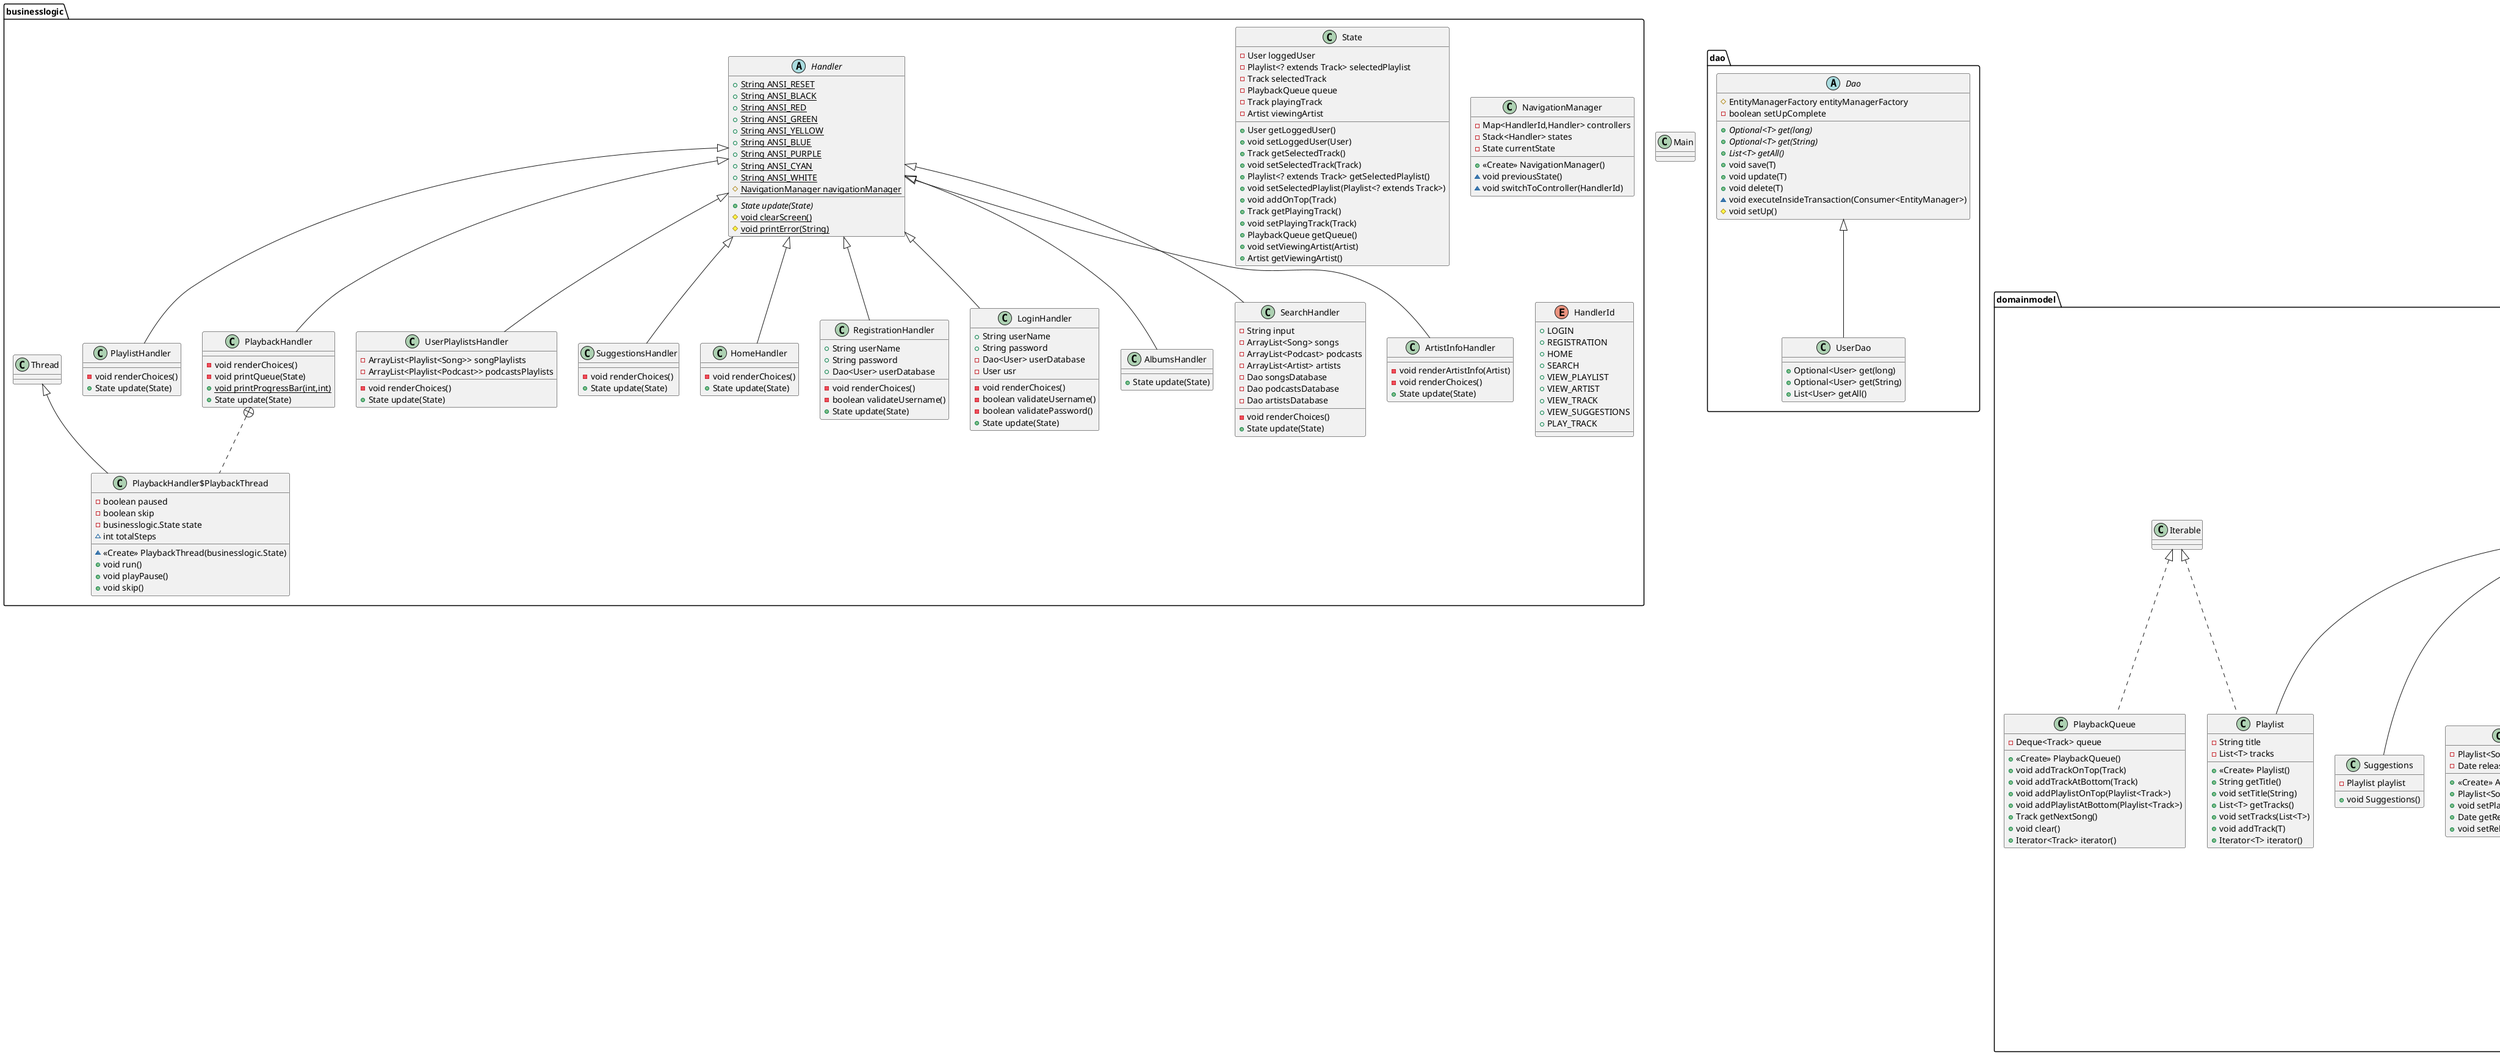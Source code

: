 @startuml
class dao.UserDao {
+ Optional<User> get(long)
+ Optional<User> get(String)
+ List<User> getAll()
}

class businesslogic.PlaylistHandler {
- void renderChoices()
+ State update(State)
}

class domainmodel.types.DurationConverter {
+ Long convertToDatabaseColumn(Duration)
+ Duration convertToEntityAttribute(Long)
}

class Main {
}
class domainmodel.Suggestions {
- Playlist playlist
+ void Suggestions()
}


class domainmodel.Observable {
- List<Handler> observers
+ void attach(Handler)
+ void detach(Handler)
+ void notifyObservers()
}


class domainmodel.Podcast {
- String theme
+ <<Create>> Podcast()
+ String getTheme()
+ void setTheme(String)
}


abstract class domainmodel.Model {
- Long id
+ void setId(Long)
+ Long getId()
+ boolean equals(Object)
+ int hashCode()
}


class domainmodel.Album {
- Playlist<Song> playlist
- Date releaseDate
+ <<Create>> Album()
+ Playlist<Song> getPlaylist()
+ void setPlaylist(Playlist<Song>)
+ Date getReleaseDate()
+ void setReleaseDate(Date)
}


class businesslogic.PlaybackHandler {
- void renderChoices()
- void printQueue(State)
+ {static} void printProgressBar(int,int)
+ State update(State)
}

class businesslogic.PlaybackHandler$PlaybackThread {
- boolean paused
- boolean skip
- businesslogic.State state
~ int totalSteps
~ <<Create>> PlaybackThread(businesslogic.State)
+ void run()
+ void playPause()
+ void skip()
}


class domainmodel.PlaybackQueue {
- Deque<Track> queue
+ <<Create>> PlaybackQueue()
+ void addTrackOnTop(Track)
+ void addTrackAtBottom(Track)
+ void addPlaylistOnTop(Playlist<Track>)
+ void addPlaylistAtBottom(Playlist<Track>)
+ Track getNextSong()
+ void clear()
+ Iterator<Track> iterator()
}


class domainmodel.Playlist {
- String title
- List<T> tracks
+ <<Create>> Playlist()
+ String getTitle()
+ void setTitle(String)
+ List<T> getTracks()
+ void setTracks(List<T>)
+ void addTrack(T)
+ Iterator<T> iterator()
}


abstract class businesslogic.Handler {
+ {static} String ANSI_RESET
+ {static} String ANSI_BLACK
+ {static} String ANSI_RED
+ {static} String ANSI_GREEN
+ {static} String ANSI_YELLOW
+ {static} String ANSI_BLUE
+ {static} String ANSI_PURPLE
+ {static} String ANSI_CYAN
+ {static} String ANSI_WHITE
# {static} NavigationManager navigationManager
+ {abstract}State update(State)
# {static} void clearScreen()
# {static} void printError(String)
}


class businesslogic.State {
- User loggedUser
- Playlist<? extends Track> selectedPlaylist
- Track selectedTrack
- PlaybackQueue queue
- Track playingTrack
- Artist viewingArtist
+ User getLoggedUser()
+ void setLoggedUser(User)
+ Track getSelectedTrack()
+ void setSelectedTrack(Track)
+ Playlist<? extends Track> getSelectedPlaylist()
+ void setSelectedPlaylist(Playlist<? extends Track>)
+ void addOnTop(Track)
+ Track getPlayingTrack()
+ void setPlayingTrack(Track)
+ PlaybackQueue getQueue()
+ void setViewingArtist(Artist)
+ Artist getViewingArtist()
}


abstract class domainmodel.Track {
- String title
- Duration duration
- List<Artist> authors
+ <<Create>> Track()
+ String getTitle()
+ void setTitle(String)
+ Duration getDuration()
+ void setDuration(Duration)
+ List<Artist> getAuthors()
+ void setAuthors(List<Artist>)
}


abstract class dao.Dao {
# EntityManagerFactory entityManagerFactory
- boolean setUpComplete
+ {abstract}Optional<T> get(long)
+ {abstract}Optional<T> get(String)
+ {abstract}List<T> getAll()
+ void save(T)
+ void update(T)
+ void delete(T)
~ void executeInsideTransaction(Consumer<EntityManager>)
# void setUp()
}


class domainmodel.Artist {
- String username
- String password
- String stageName
- String biography
- List<Album> albums
- int followers
+ <<Create>> Artist()
+ String getUsername()
+ void setUsername(String)
+ String getPassword()
+ void setPassword(String)
+ String getStageName()
+ void setStageName(String)
+ String getBiography()
+ void setBiography(String)
+ List<Album> getAlbums()
+ void setAlbums(List<Album>)
+ int getFollowers()
+ void setFollowers(int)
}


class businesslogic.UserPlaylistsHandler {
- ArrayList<Playlist<Song>> songPlaylists
- ArrayList<Playlist<Podcast>> podcastsPlaylists
- void renderChoices()
+ State update(State)
}


class businesslogic.SuggestionsHandler {
- void renderChoices()
+ State update(State)
}

class businesslogic.HomeHandler {
- void renderChoices()
+ State update(State)
}

class domainmodel.Song {
- String lyrics
+ <<Create>> Song()
+ String getLyrics()
+ void setLyrics(String)
}


class businesslogic.RegistrationHandler {
+ String userName
+ String password
+ Dao<User> userDatabase
- void renderChoices()
- boolean validateUsername()
+ State update(State)
}


class businesslogic.LoginHandler {
+ String userName
+ String password
- Dao<User> userDatabase
- User usr
- void renderChoices()
- boolean validateUsername()
- boolean validatePassword()
+ State update(State)
}


class businesslogic.AlbumsHandler {
+ State update(State)
}

class businesslogic.SearchHandler {
- String input
- ArrayList<Song> songs
- ArrayList<Podcast> podcasts
- ArrayList<Artist> artists
- Dao songsDatabase
- Dao podcastsDatabase
- Dao artistsDatabase
- void renderChoices()
+ State update(State)
}


class businesslogic.ArtistInfoHandler {
- void renderArtistInfo(Artist)
- void renderChoices()
+ State update(State)
}

class domainmodel.User {
- String username
- String password
- List<Playlist<Track>> playlists
- Playlist<Song> favouriteSongs
- Playlist<Podcast> favouritePodcasts
- List<Artist> followedArtists
- Map<Track,Integer> trackListenCounts
+ <<Create>> User(String,String)
+ <<Create>> User()
+ String getUsername()
+ void setUsername(String)
+ String getPassword()
+ void setPassword(String)
+ List<Playlist<Track>> getPlaylists()
+ void setPlaylists(List<Playlist<Track>>)
+ List<Artist> getFollowedArtists()
+ void setFollowedArtists(List<Artist>)
+ Playlist<Song> getFavouriteSongs()
+ void setFavouriteSongs(Playlist<Song>)
+ Playlist<Podcast> getFavouritePodcasts()
+ void setFavouritePodcasts(Playlist<Podcast>)
+ Map<Track,Integer> getTrackListenCounts()
+ void setTrackListenCounts(Map<Track,Integer>)
}


class businesslogic.NavigationManager {
- Map<HandlerId,Handler> controllers
- Stack<Handler> states
- State currentState
+ <<Create>> NavigationManager()
~ void previousState()
~ void switchToController(HandlerId)
}


enum businesslogic.HandlerId {
+  LOGIN
+  REGISTRATION
+  HOME
+  SEARCH
+  VIEW_PLAYLIST
+  VIEW_ARTIST
+  VIEW_TRACK
+  VIEW_SUGGESTIONS
+  PLAY_TRACK
}



dao.Dao <|-- dao.UserDao
businesslogic.Handler <|-- businesslogic.PlaylistHandler
jakarta.persistence.AttributeConverter <|.. domainmodel.types.DurationConverter
domainmodel.Model <|-- domainmodel.Suggestions
domainmodel.Track <|-- domainmodel.Podcast
domainmodel.Observable <|-- domainmodel.Model
domainmodel.Model <|-- domainmodel.Album
businesslogic.Handler <|-- businesslogic.PlaybackHandler
businesslogic.PlaybackHandler +.. businesslogic.PlaybackHandler$PlaybackThread
businesslogic.Thread <|-- businesslogic.PlaybackHandler$PlaybackThread
domainmodel.Iterable <|.. domainmodel.PlaybackQueue
domainmodel.Iterable <|.. domainmodel.Playlist
domainmodel.Model <|-- domainmodel.Playlist
domainmodel.Model <|-- domainmodel.Track
domainmodel.Model <|-- domainmodel.Artist
businesslogic.Handler <|-- businesslogic.UserPlaylistsHandler
businesslogic.Handler <|-- businesslogic.SuggestionsHandler
businesslogic.Handler <|-- businesslogic.HomeHandler
domainmodel.Track <|-- domainmodel.Song
businesslogic.Handler <|-- businesslogic.RegistrationHandler
businesslogic.Handler <|-- businesslogic.LoginHandler
businesslogic.Handler <|-- businesslogic.AlbumsHandler
businesslogic.Handler <|-- businesslogic.SearchHandler
businesslogic.Handler <|-- businesslogic.ArtistInfoHandler
domainmodel.Model <|-- domainmodel.User
@enduml